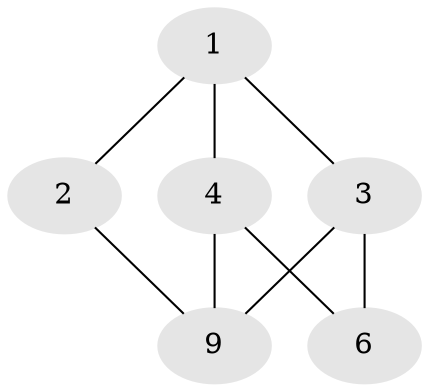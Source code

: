 // Generated by graph-tools (version 1.1) at 2025/46/02/15/25 05:46:28]
// undirected, 6 vertices, 8 edges
graph export_dot {
graph [start="1"]
  node [color=gray90,style=filled];
  1 [super="+11+13+15"];
  2 [super="+13+14+18+20"];
  3 [super="+5+8+17"];
  4 [super="+20"];
  6 [super="+7+10+16"];
  9 [super="+12+16+19"];
  1 -- 2;
  1 -- 3;
  1 -- 4;
  2 -- 9;
  3 -- 6;
  3 -- 9;
  4 -- 6;
  4 -- 9;
}
